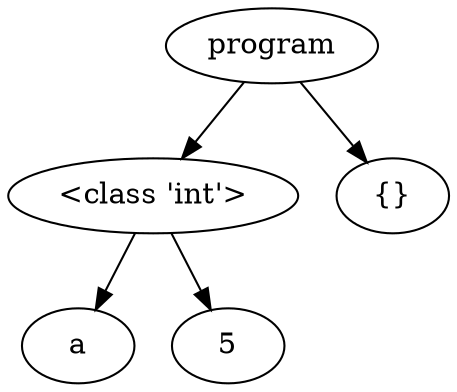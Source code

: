 digraph G { 
"<AST.AST object at 0x0000026848DC7250> (0)"[label="program"]
"<AST.ASTDataType object at 0x0000026848DC7760> (1)"[label="<class 'int'>"]
"<AST.AST object at 0x0000026848DC7250> (0)"->"<AST.ASTDataType object at 0x0000026848DC7760> (1)"
"<AST.ASTDataType object at 0x0000026848DC7760> (1)"[label="<class 'int'>"]
"<AST.ASTVariable object at 0x0000026848DC7400> (2)"[label="a"]
"<AST.ASTDataType object at 0x0000026848DC7760> (1)"->"<AST.ASTVariable object at 0x0000026848DC7400> (2)"
"<AST.AST object at 0x0000026848DC72E0> (2)"[label="5"]
"<AST.ASTDataType object at 0x0000026848DC7760> (1)"->"<AST.AST object at 0x0000026848DC72E0> (2)"
"<AST.AST object at 0x0000026848DC7C10> (1)"[label="{}"]
"<AST.AST object at 0x0000026848DC7250> (0)"->"<AST.AST object at 0x0000026848DC7C10> (1)"
}